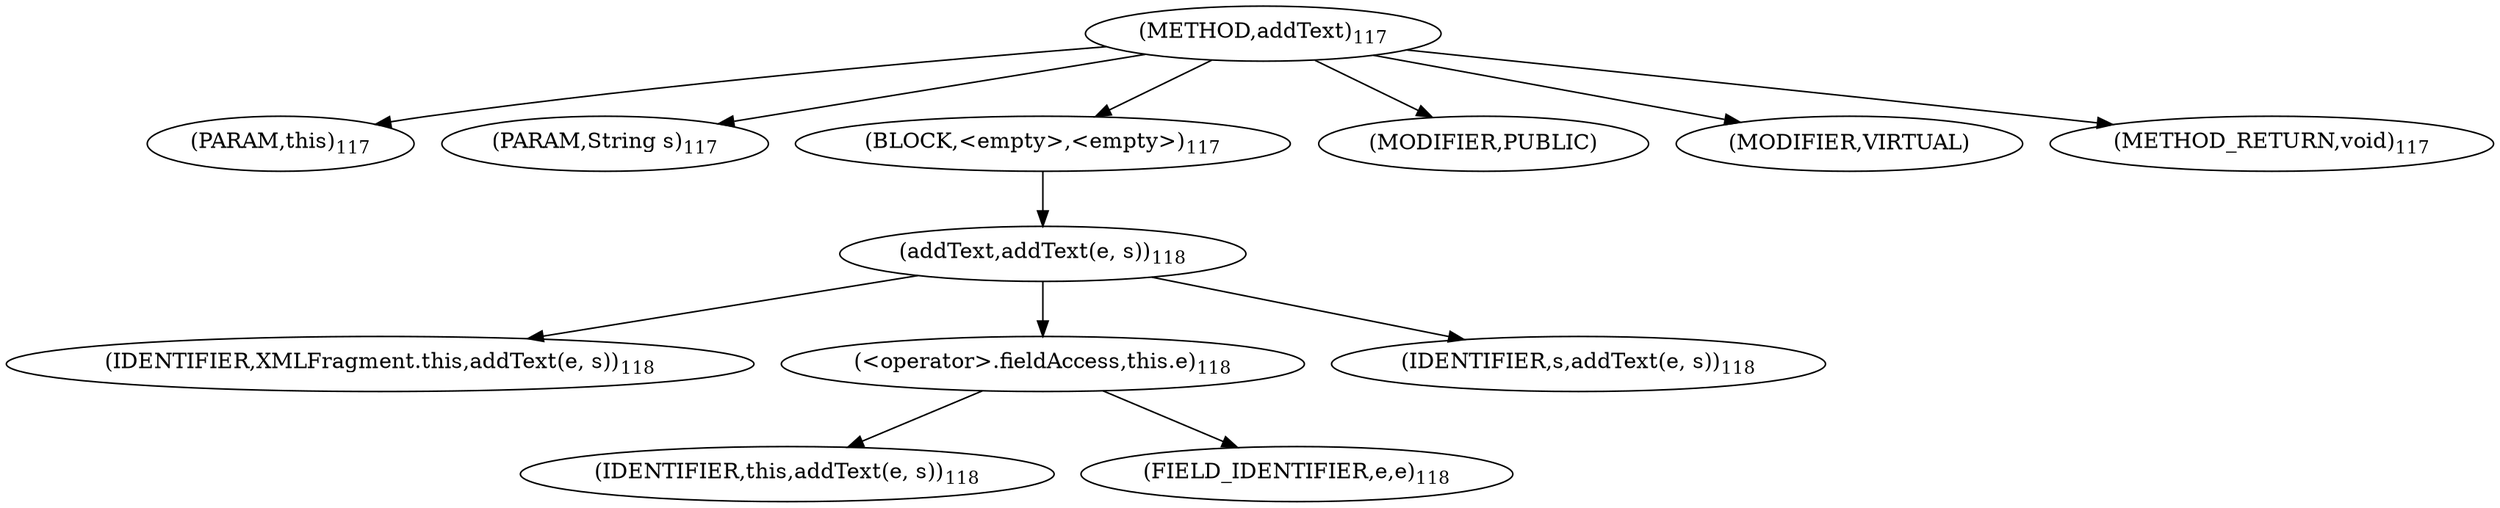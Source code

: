 digraph "addText" {  
"174" [label = <(METHOD,addText)<SUB>117</SUB>> ]
"10" [label = <(PARAM,this)<SUB>117</SUB>> ]
"175" [label = <(PARAM,String s)<SUB>117</SUB>> ]
"176" [label = <(BLOCK,&lt;empty&gt;,&lt;empty&gt;)<SUB>117</SUB>> ]
"177" [label = <(addText,addText(e, s))<SUB>118</SUB>> ]
"9" [label = <(IDENTIFIER,XMLFragment.this,addText(e, s))<SUB>118</SUB>> ]
"178" [label = <(&lt;operator&gt;.fieldAccess,this.e)<SUB>118</SUB>> ]
"179" [label = <(IDENTIFIER,this,addText(e, s))<SUB>118</SUB>> ]
"180" [label = <(FIELD_IDENTIFIER,e,e)<SUB>118</SUB>> ]
"181" [label = <(IDENTIFIER,s,addText(e, s))<SUB>118</SUB>> ]
"182" [label = <(MODIFIER,PUBLIC)> ]
"183" [label = <(MODIFIER,VIRTUAL)> ]
"184" [label = <(METHOD_RETURN,void)<SUB>117</SUB>> ]
  "174" -> "10" 
  "174" -> "175" 
  "174" -> "176" 
  "174" -> "182" 
  "174" -> "183" 
  "174" -> "184" 
  "176" -> "177" 
  "177" -> "9" 
  "177" -> "178" 
  "177" -> "181" 
  "178" -> "179" 
  "178" -> "180" 
}
